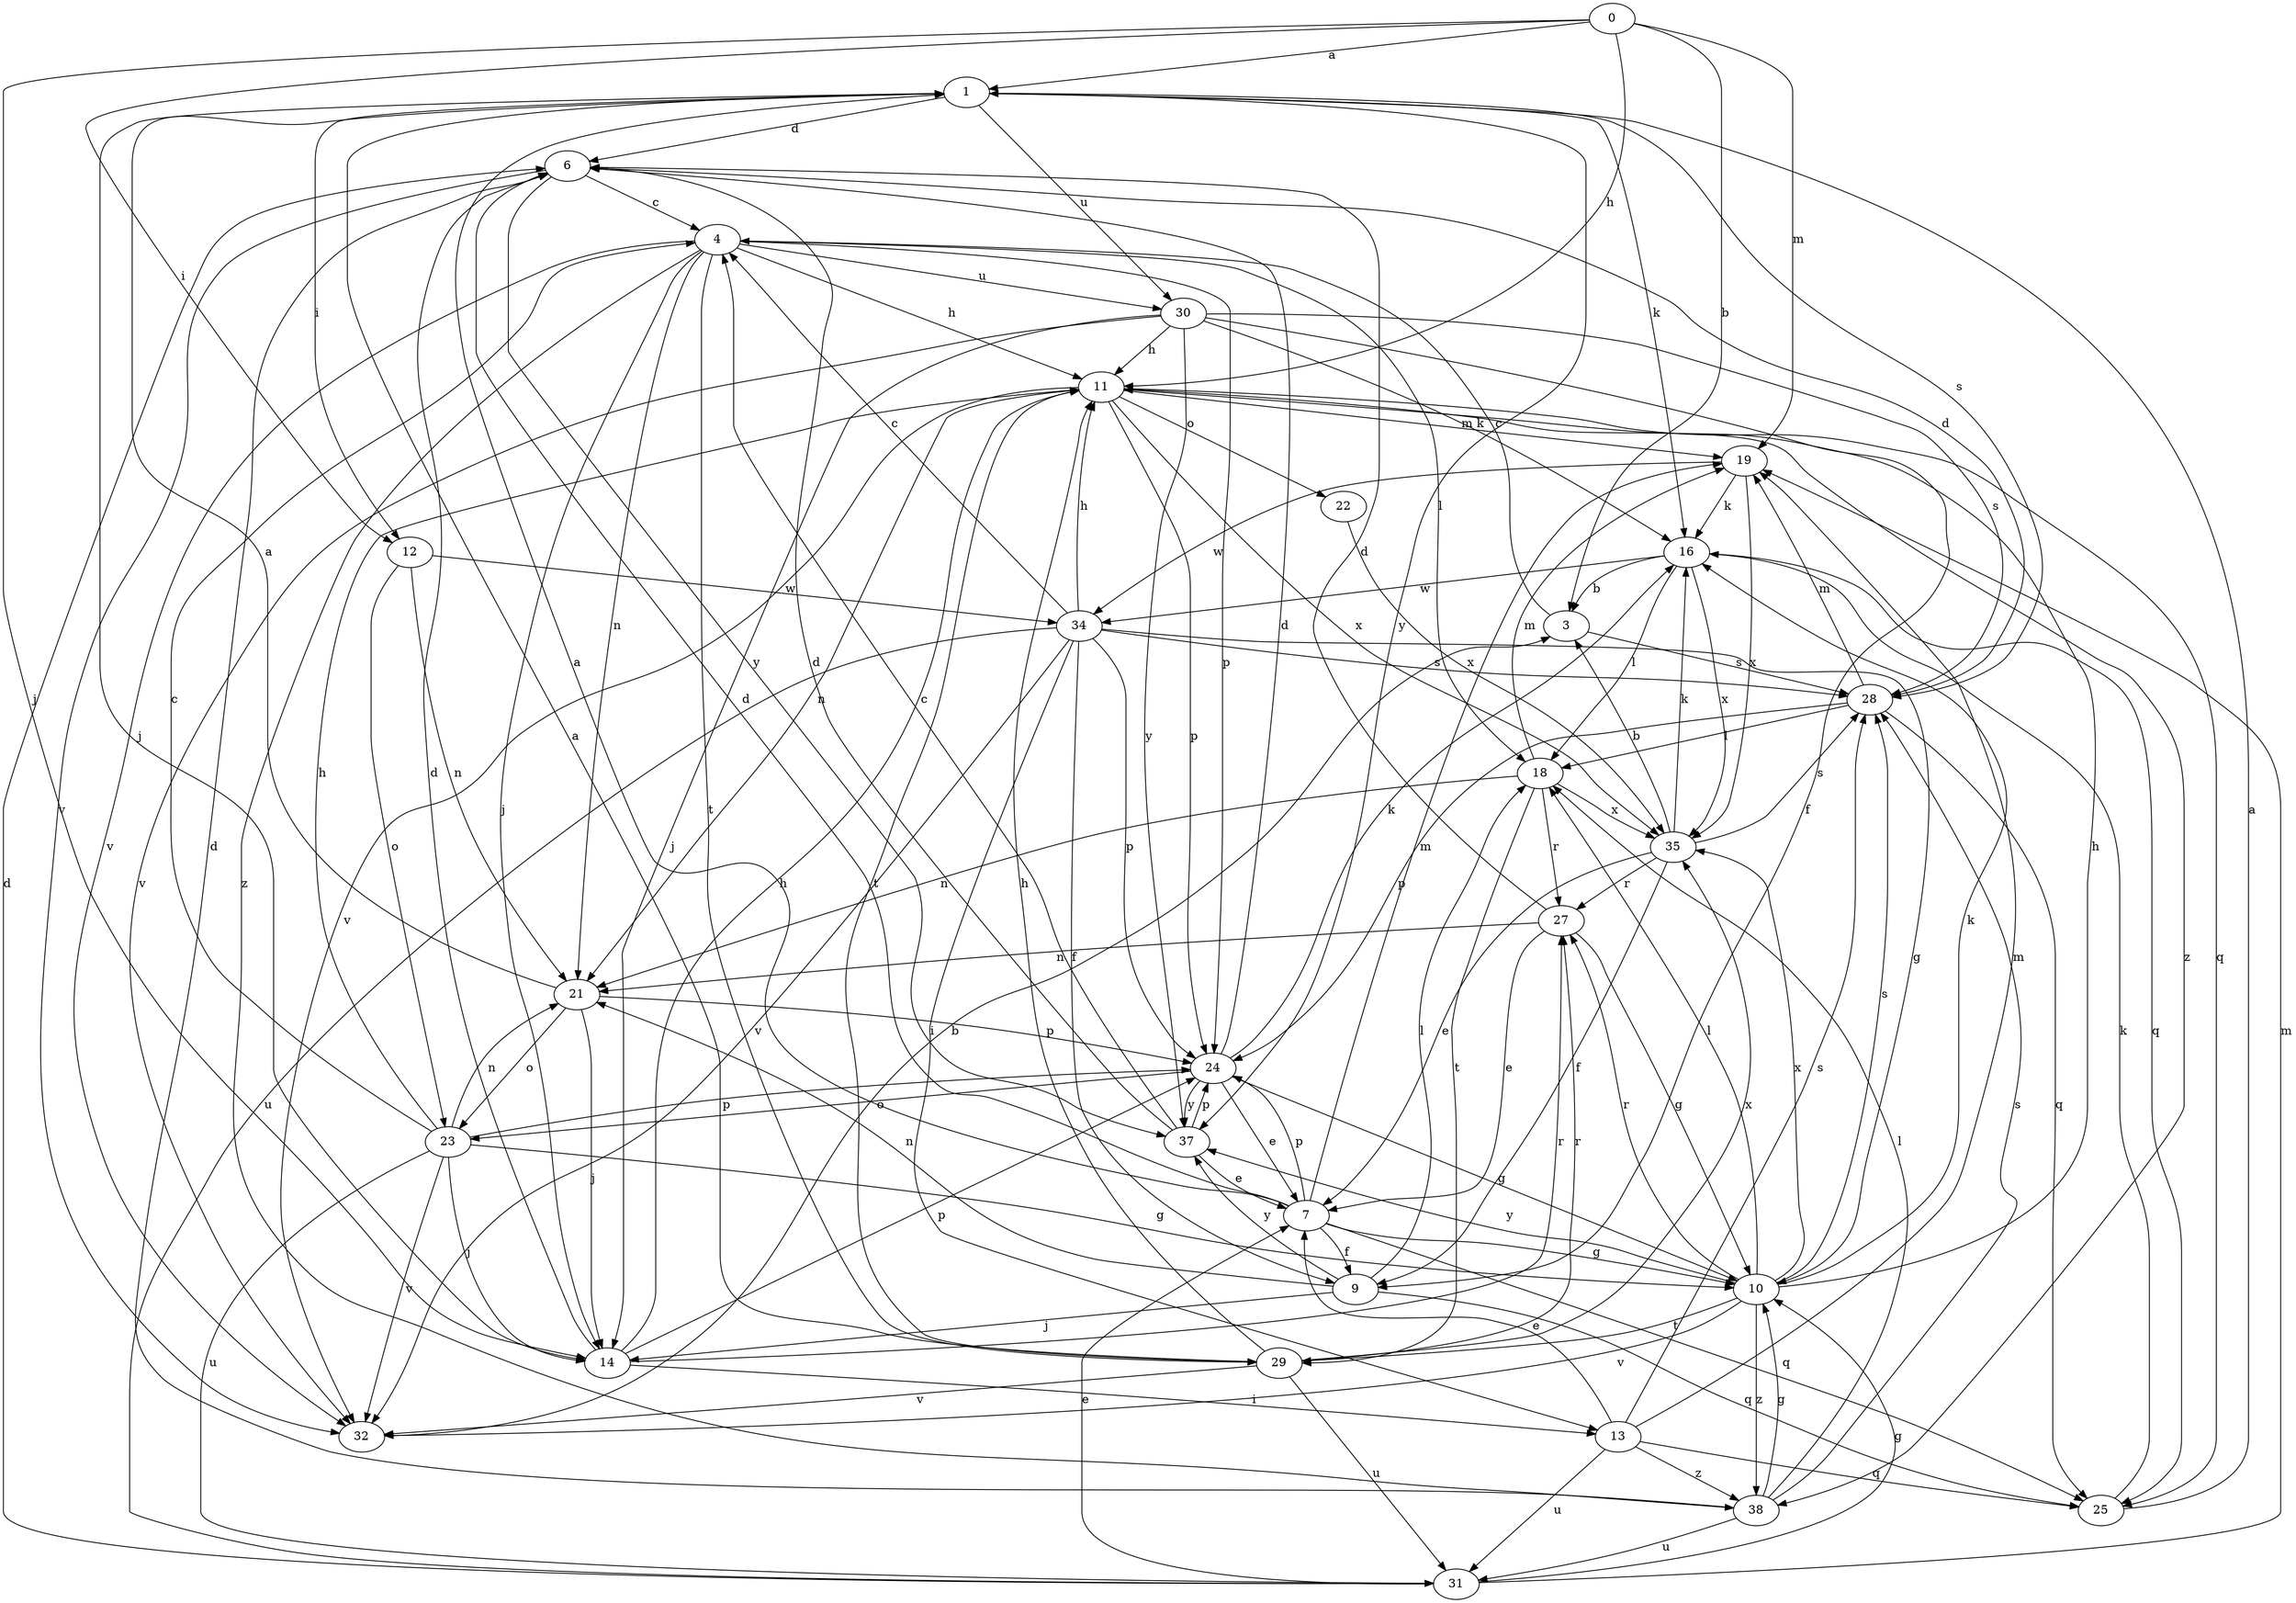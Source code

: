 strict digraph  {
0;
1;
3;
4;
6;
7;
9;
10;
11;
12;
13;
14;
16;
18;
19;
21;
22;
23;
24;
25;
27;
28;
29;
30;
31;
32;
34;
35;
37;
38;
0 -> 1  [label=a];
0 -> 3  [label=b];
0 -> 11  [label=h];
0 -> 12  [label=i];
0 -> 14  [label=j];
0 -> 19  [label=m];
1 -> 6  [label=d];
1 -> 12  [label=i];
1 -> 14  [label=j];
1 -> 16  [label=k];
1 -> 28  [label=s];
1 -> 30  [label=u];
1 -> 37  [label=y];
3 -> 4  [label=c];
3 -> 28  [label=s];
4 -> 11  [label=h];
4 -> 14  [label=j];
4 -> 18  [label=l];
4 -> 21  [label=n];
4 -> 24  [label=p];
4 -> 29  [label=t];
4 -> 30  [label=u];
4 -> 32  [label=v];
4 -> 38  [label=z];
6 -> 4  [label=c];
6 -> 32  [label=v];
6 -> 37  [label=y];
7 -> 1  [label=a];
7 -> 6  [label=d];
7 -> 9  [label=f];
7 -> 10  [label=g];
7 -> 19  [label=m];
7 -> 24  [label=p];
7 -> 25  [label=q];
9 -> 14  [label=j];
9 -> 18  [label=l];
9 -> 21  [label=n];
9 -> 25  [label=q];
9 -> 37  [label=y];
10 -> 11  [label=h];
10 -> 16  [label=k];
10 -> 18  [label=l];
10 -> 27  [label=r];
10 -> 28  [label=s];
10 -> 29  [label=t];
10 -> 32  [label=v];
10 -> 35  [label=x];
10 -> 37  [label=y];
10 -> 38  [label=z];
11 -> 19  [label=m];
11 -> 21  [label=n];
11 -> 22  [label=o];
11 -> 24  [label=p];
11 -> 25  [label=q];
11 -> 29  [label=t];
11 -> 32  [label=v];
11 -> 35  [label=x];
11 -> 38  [label=z];
12 -> 21  [label=n];
12 -> 23  [label=o];
12 -> 34  [label=w];
13 -> 7  [label=e];
13 -> 19  [label=m];
13 -> 25  [label=q];
13 -> 28  [label=s];
13 -> 31  [label=u];
13 -> 38  [label=z];
14 -> 6  [label=d];
14 -> 11  [label=h];
14 -> 13  [label=i];
14 -> 24  [label=p];
14 -> 27  [label=r];
16 -> 3  [label=b];
16 -> 18  [label=l];
16 -> 25  [label=q];
16 -> 34  [label=w];
16 -> 35  [label=x];
18 -> 19  [label=m];
18 -> 21  [label=n];
18 -> 27  [label=r];
18 -> 29  [label=t];
18 -> 35  [label=x];
19 -> 16  [label=k];
19 -> 34  [label=w];
19 -> 35  [label=x];
21 -> 1  [label=a];
21 -> 14  [label=j];
21 -> 23  [label=o];
21 -> 24  [label=p];
22 -> 35  [label=x];
23 -> 4  [label=c];
23 -> 10  [label=g];
23 -> 11  [label=h];
23 -> 14  [label=j];
23 -> 21  [label=n];
23 -> 24  [label=p];
23 -> 31  [label=u];
23 -> 32  [label=v];
24 -> 6  [label=d];
24 -> 7  [label=e];
24 -> 10  [label=g];
24 -> 16  [label=k];
24 -> 23  [label=o];
24 -> 37  [label=y];
25 -> 1  [label=a];
25 -> 16  [label=k];
27 -> 6  [label=d];
27 -> 7  [label=e];
27 -> 10  [label=g];
27 -> 21  [label=n];
28 -> 6  [label=d];
28 -> 18  [label=l];
28 -> 19  [label=m];
28 -> 24  [label=p];
28 -> 25  [label=q];
29 -> 1  [label=a];
29 -> 11  [label=h];
29 -> 27  [label=r];
29 -> 31  [label=u];
29 -> 32  [label=v];
29 -> 35  [label=x];
30 -> 9  [label=f];
30 -> 11  [label=h];
30 -> 14  [label=j];
30 -> 16  [label=k];
30 -> 28  [label=s];
30 -> 32  [label=v];
30 -> 37  [label=y];
31 -> 6  [label=d];
31 -> 7  [label=e];
31 -> 10  [label=g];
31 -> 19  [label=m];
32 -> 3  [label=b];
34 -> 4  [label=c];
34 -> 9  [label=f];
34 -> 10  [label=g];
34 -> 11  [label=h];
34 -> 13  [label=i];
34 -> 24  [label=p];
34 -> 28  [label=s];
34 -> 31  [label=u];
34 -> 32  [label=v];
35 -> 3  [label=b];
35 -> 7  [label=e];
35 -> 9  [label=f];
35 -> 16  [label=k];
35 -> 27  [label=r];
35 -> 28  [label=s];
37 -> 4  [label=c];
37 -> 6  [label=d];
37 -> 7  [label=e];
37 -> 24  [label=p];
38 -> 6  [label=d];
38 -> 10  [label=g];
38 -> 18  [label=l];
38 -> 28  [label=s];
38 -> 31  [label=u];
}
